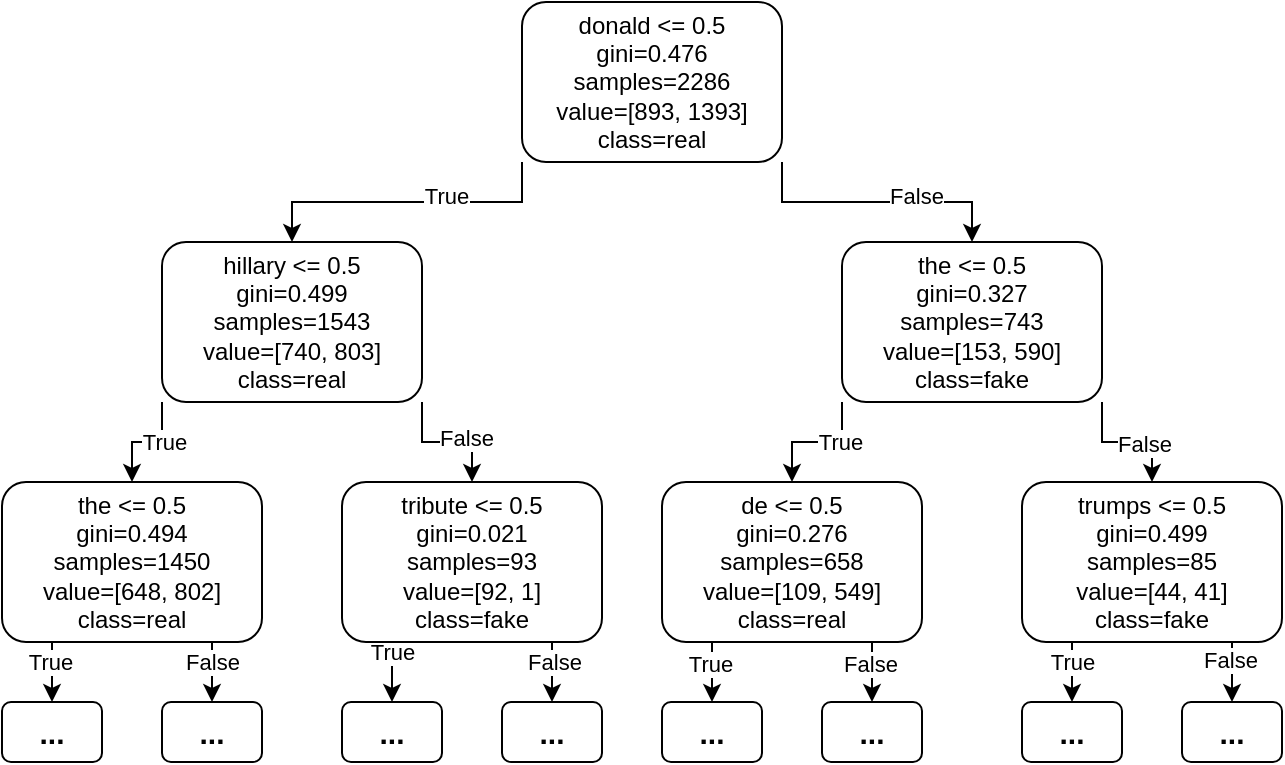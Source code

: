 <mxfile version="15.3.1" type="github">
  <diagram id="vTtiTyFA57nowFA-XkGW" name="Page-1">
    <mxGraphModel dx="734" dy="633" grid="1" gridSize="10" guides="1" tooltips="1" connect="1" arrows="1" fold="1" page="1" pageScale="1" pageWidth="850" pageHeight="1100" math="0" shadow="0">
      <root>
        <mxCell id="0" />
        <mxCell id="1" parent="0" />
        <mxCell id="-qbnsCz_OFFYKavbH4F8-8" style="edgeStyle=orthogonalEdgeStyle;rounded=0;orthogonalLoop=1;jettySize=auto;html=1;exitX=0;exitY=1;exitDx=0;exitDy=0;" edge="1" parent="1" source="-qbnsCz_OFFYKavbH4F8-1" target="-qbnsCz_OFFYKavbH4F8-2">
          <mxGeometry relative="1" as="geometry" />
        </mxCell>
        <mxCell id="-qbnsCz_OFFYKavbH4F8-9" value="True" style="edgeLabel;html=1;align=center;verticalAlign=middle;resizable=0;points=[];" vertex="1" connectable="0" parent="-qbnsCz_OFFYKavbH4F8-8">
          <mxGeometry x="-0.247" y="-3" relative="1" as="geometry">
            <mxPoint as="offset" />
          </mxGeometry>
        </mxCell>
        <mxCell id="-qbnsCz_OFFYKavbH4F8-10" style="edgeStyle=orthogonalEdgeStyle;rounded=0;orthogonalLoop=1;jettySize=auto;html=1;exitX=1;exitY=1;exitDx=0;exitDy=0;" edge="1" parent="1" source="-qbnsCz_OFFYKavbH4F8-1" target="-qbnsCz_OFFYKavbH4F8-3">
          <mxGeometry relative="1" as="geometry" />
        </mxCell>
        <mxCell id="-qbnsCz_OFFYKavbH4F8-11" value="False" style="edgeLabel;html=1;align=center;verticalAlign=middle;resizable=0;points=[];" vertex="1" connectable="0" parent="-qbnsCz_OFFYKavbH4F8-10">
          <mxGeometry x="0.28" y="3" relative="1" as="geometry">
            <mxPoint as="offset" />
          </mxGeometry>
        </mxCell>
        <mxCell id="-qbnsCz_OFFYKavbH4F8-1" value="donald &amp;lt;= 0.5&lt;br&gt;gini=0.476&lt;br&gt;samples=2286&lt;br&gt;value=[893, 1393]&lt;br&gt;class=real" style="rounded=1;whiteSpace=wrap;html=1;" vertex="1" parent="1">
          <mxGeometry x="320" y="100" width="130" height="80" as="geometry" />
        </mxCell>
        <mxCell id="-qbnsCz_OFFYKavbH4F8-12" style="edgeStyle=orthogonalEdgeStyle;rounded=0;orthogonalLoop=1;jettySize=auto;html=1;exitX=0;exitY=1;exitDx=0;exitDy=0;" edge="1" parent="1" source="-qbnsCz_OFFYKavbH4F8-2" target="-qbnsCz_OFFYKavbH4F8-4">
          <mxGeometry relative="1" as="geometry" />
        </mxCell>
        <mxCell id="-qbnsCz_OFFYKavbH4F8-13" value="True" style="edgeLabel;html=1;align=center;verticalAlign=middle;resizable=0;points=[];" vertex="1" connectable="0" parent="-qbnsCz_OFFYKavbH4F8-12">
          <mxGeometry x="-0.273" y="1" relative="1" as="geometry">
            <mxPoint x="1" y="-1" as="offset" />
          </mxGeometry>
        </mxCell>
        <mxCell id="-qbnsCz_OFFYKavbH4F8-14" style="edgeStyle=orthogonalEdgeStyle;rounded=0;orthogonalLoop=1;jettySize=auto;html=1;exitX=1;exitY=1;exitDx=0;exitDy=0;entryX=0.5;entryY=0;entryDx=0;entryDy=0;" edge="1" parent="1" source="-qbnsCz_OFFYKavbH4F8-2" target="-qbnsCz_OFFYKavbH4F8-5">
          <mxGeometry relative="1" as="geometry" />
        </mxCell>
        <mxCell id="-qbnsCz_OFFYKavbH4F8-15" value="False" style="edgeLabel;html=1;align=center;verticalAlign=middle;resizable=0;points=[];" vertex="1" connectable="0" parent="-qbnsCz_OFFYKavbH4F8-14">
          <mxGeometry x="0.287" y="2" relative="1" as="geometry">
            <mxPoint as="offset" />
          </mxGeometry>
        </mxCell>
        <mxCell id="-qbnsCz_OFFYKavbH4F8-2" value="hillary &amp;lt;= 0.5&lt;br&gt;gini=0.499&lt;br&gt;samples=1543&lt;br&gt;value=[740, 803]&lt;br&gt;class=real" style="rounded=1;whiteSpace=wrap;html=1;" vertex="1" parent="1">
          <mxGeometry x="140" y="220" width="130" height="80" as="geometry" />
        </mxCell>
        <mxCell id="-qbnsCz_OFFYKavbH4F8-16" style="edgeStyle=orthogonalEdgeStyle;rounded=0;orthogonalLoop=1;jettySize=auto;html=1;exitX=0;exitY=1;exitDx=0;exitDy=0;" edge="1" parent="1" source="-qbnsCz_OFFYKavbH4F8-3" target="-qbnsCz_OFFYKavbH4F8-6">
          <mxGeometry relative="1" as="geometry" />
        </mxCell>
        <mxCell id="-qbnsCz_OFFYKavbH4F8-17" value="True" style="edgeLabel;html=1;align=center;verticalAlign=middle;resizable=0;points=[];" vertex="1" connectable="0" parent="-qbnsCz_OFFYKavbH4F8-16">
          <mxGeometry x="-0.358" relative="1" as="geometry">
            <mxPoint as="offset" />
          </mxGeometry>
        </mxCell>
        <mxCell id="-qbnsCz_OFFYKavbH4F8-18" style="edgeStyle=orthogonalEdgeStyle;rounded=0;orthogonalLoop=1;jettySize=auto;html=1;exitX=1;exitY=1;exitDx=0;exitDy=0;" edge="1" parent="1" source="-qbnsCz_OFFYKavbH4F8-3" target="-qbnsCz_OFFYKavbH4F8-7">
          <mxGeometry relative="1" as="geometry" />
        </mxCell>
        <mxCell id="-qbnsCz_OFFYKavbH4F8-19" value="False" style="edgeLabel;html=1;align=center;verticalAlign=middle;resizable=0;points=[];" vertex="1" connectable="0" parent="-qbnsCz_OFFYKavbH4F8-18">
          <mxGeometry x="0.263" y="-1" relative="1" as="geometry">
            <mxPoint as="offset" />
          </mxGeometry>
        </mxCell>
        <mxCell id="-qbnsCz_OFFYKavbH4F8-3" value="the &amp;lt;= 0.5&lt;br&gt;gini=0.327&lt;br&gt;samples=743&lt;br&gt;value=[153, 590]&lt;br&gt;class=fake" style="rounded=1;whiteSpace=wrap;html=1;" vertex="1" parent="1">
          <mxGeometry x="480" y="220" width="130" height="80" as="geometry" />
        </mxCell>
        <mxCell id="-qbnsCz_OFFYKavbH4F8-36" style="edgeStyle=orthogonalEdgeStyle;rounded=0;orthogonalLoop=1;jettySize=auto;html=1;exitX=0.75;exitY=1;exitDx=0;exitDy=0;entryX=0.5;entryY=0;entryDx=0;entryDy=0;" edge="1" parent="1" source="-qbnsCz_OFFYKavbH4F8-4" target="-qbnsCz_OFFYKavbH4F8-21">
          <mxGeometry relative="1" as="geometry" />
        </mxCell>
        <mxCell id="-qbnsCz_OFFYKavbH4F8-39" value="False" style="edgeLabel;html=1;align=center;verticalAlign=middle;resizable=0;points=[];" vertex="1" connectable="0" parent="-qbnsCz_OFFYKavbH4F8-36">
          <mxGeometry x="-0.103" relative="1" as="geometry">
            <mxPoint as="offset" />
          </mxGeometry>
        </mxCell>
        <mxCell id="-qbnsCz_OFFYKavbH4F8-37" style="edgeStyle=orthogonalEdgeStyle;rounded=0;orthogonalLoop=1;jettySize=auto;html=1;exitX=0.25;exitY=1;exitDx=0;exitDy=0;entryX=0.5;entryY=0;entryDx=0;entryDy=0;" edge="1" parent="1" source="-qbnsCz_OFFYKavbH4F8-4" target="-qbnsCz_OFFYKavbH4F8-20">
          <mxGeometry relative="1" as="geometry" />
        </mxCell>
        <mxCell id="-qbnsCz_OFFYKavbH4F8-38" value="True" style="edgeLabel;html=1;align=center;verticalAlign=middle;resizable=0;points=[];" vertex="1" connectable="0" parent="-qbnsCz_OFFYKavbH4F8-37">
          <mxGeometry x="-0.082" y="-1" relative="1" as="geometry">
            <mxPoint as="offset" />
          </mxGeometry>
        </mxCell>
        <mxCell id="-qbnsCz_OFFYKavbH4F8-4" value="the &amp;lt;= 0.5&lt;br&gt;gini=0.494&lt;br&gt;samples=1450&lt;br&gt;value=[648, 802]&lt;br&gt;class=real" style="rounded=1;whiteSpace=wrap;html=1;" vertex="1" parent="1">
          <mxGeometry x="60" y="340" width="130" height="80" as="geometry" />
        </mxCell>
        <mxCell id="-qbnsCz_OFFYKavbH4F8-34" style="edgeStyle=orthogonalEdgeStyle;rounded=0;orthogonalLoop=1;jettySize=auto;html=1;exitX=0.75;exitY=1;exitDx=0;exitDy=0;entryX=0.5;entryY=0;entryDx=0;entryDy=0;" edge="1" parent="1" source="-qbnsCz_OFFYKavbH4F8-5" target="-qbnsCz_OFFYKavbH4F8-25">
          <mxGeometry relative="1" as="geometry" />
        </mxCell>
        <mxCell id="-qbnsCz_OFFYKavbH4F8-41" value="False" style="edgeLabel;html=1;align=center;verticalAlign=middle;resizable=0;points=[];" vertex="1" connectable="0" parent="-qbnsCz_OFFYKavbH4F8-34">
          <mxGeometry x="-0.06" y="1" relative="1" as="geometry">
            <mxPoint as="offset" />
          </mxGeometry>
        </mxCell>
        <mxCell id="-qbnsCz_OFFYKavbH4F8-35" style="edgeStyle=orthogonalEdgeStyle;rounded=0;orthogonalLoop=1;jettySize=auto;html=1;exitX=0.25;exitY=1;exitDx=0;exitDy=0;entryX=0.5;entryY=0;entryDx=0;entryDy=0;" edge="1" parent="1" source="-qbnsCz_OFFYKavbH4F8-5" target="-qbnsCz_OFFYKavbH4F8-24">
          <mxGeometry relative="1" as="geometry" />
        </mxCell>
        <mxCell id="-qbnsCz_OFFYKavbH4F8-40" value="True" style="edgeLabel;html=1;align=center;verticalAlign=middle;resizable=0;points=[];" vertex="1" connectable="0" parent="-qbnsCz_OFFYKavbH4F8-35">
          <mxGeometry x="-0.338" relative="1" as="geometry">
            <mxPoint as="offset" />
          </mxGeometry>
        </mxCell>
        <mxCell id="-qbnsCz_OFFYKavbH4F8-5" value="tribute &amp;lt;= 0.5&lt;br&gt;gini=0.021&lt;br&gt;samples=93&lt;br&gt;value=[92, 1]&lt;br&gt;class=fake" style="rounded=1;whiteSpace=wrap;html=1;" vertex="1" parent="1">
          <mxGeometry x="230" y="340" width="130" height="80" as="geometry" />
        </mxCell>
        <mxCell id="-qbnsCz_OFFYKavbH4F8-32" style="edgeStyle=orthogonalEdgeStyle;rounded=0;orthogonalLoop=1;jettySize=auto;html=1;exitX=0.75;exitY=1;exitDx=0;exitDy=0;entryX=0.5;entryY=0;entryDx=0;entryDy=0;" edge="1" parent="1" source="-qbnsCz_OFFYKavbH4F8-6" target="-qbnsCz_OFFYKavbH4F8-27">
          <mxGeometry relative="1" as="geometry" />
        </mxCell>
        <mxCell id="-qbnsCz_OFFYKavbH4F8-43" value="False" style="edgeLabel;html=1;align=center;verticalAlign=middle;resizable=0;points=[];" vertex="1" connectable="0" parent="-qbnsCz_OFFYKavbH4F8-32">
          <mxGeometry x="-0.035" y="-1" relative="1" as="geometry">
            <mxPoint as="offset" />
          </mxGeometry>
        </mxCell>
        <mxCell id="-qbnsCz_OFFYKavbH4F8-33" style="edgeStyle=orthogonalEdgeStyle;rounded=0;orthogonalLoop=1;jettySize=auto;html=1;exitX=0.25;exitY=1;exitDx=0;exitDy=0;entryX=0.5;entryY=0;entryDx=0;entryDy=0;" edge="1" parent="1" source="-qbnsCz_OFFYKavbH4F8-6" target="-qbnsCz_OFFYKavbH4F8-26">
          <mxGeometry relative="1" as="geometry" />
        </mxCell>
        <mxCell id="-qbnsCz_OFFYKavbH4F8-42" value="True" style="edgeLabel;html=1;align=center;verticalAlign=middle;resizable=0;points=[];" vertex="1" connectable="0" parent="-qbnsCz_OFFYKavbH4F8-33">
          <mxGeometry x="-0.018" y="-1" relative="1" as="geometry">
            <mxPoint as="offset" />
          </mxGeometry>
        </mxCell>
        <mxCell id="-qbnsCz_OFFYKavbH4F8-6" value="de &amp;lt;= 0.5&lt;br&gt;gini=0.276&lt;br&gt;samples=658&lt;br&gt;value=[109, 549]&lt;br&gt;class=real" style="rounded=1;whiteSpace=wrap;html=1;" vertex="1" parent="1">
          <mxGeometry x="390" y="340" width="130" height="80" as="geometry" />
        </mxCell>
        <mxCell id="-qbnsCz_OFFYKavbH4F8-30" style="edgeStyle=orthogonalEdgeStyle;rounded=0;orthogonalLoop=1;jettySize=auto;html=1;exitX=0.75;exitY=1;exitDx=0;exitDy=0;entryX=0.5;entryY=0;entryDx=0;entryDy=0;" edge="1" parent="1" source="-qbnsCz_OFFYKavbH4F8-7" target="-qbnsCz_OFFYKavbH4F8-29">
          <mxGeometry relative="1" as="geometry" />
        </mxCell>
        <mxCell id="-qbnsCz_OFFYKavbH4F8-45" value="False" style="edgeLabel;html=1;align=center;verticalAlign=middle;resizable=0;points=[];" vertex="1" connectable="0" parent="-qbnsCz_OFFYKavbH4F8-30">
          <mxGeometry x="-0.141" y="-1" relative="1" as="geometry">
            <mxPoint as="offset" />
          </mxGeometry>
        </mxCell>
        <mxCell id="-qbnsCz_OFFYKavbH4F8-31" style="edgeStyle=orthogonalEdgeStyle;rounded=0;orthogonalLoop=1;jettySize=auto;html=1;exitX=0.25;exitY=1;exitDx=0;exitDy=0;entryX=0.5;entryY=0;entryDx=0;entryDy=0;" edge="1" parent="1" source="-qbnsCz_OFFYKavbH4F8-7" target="-qbnsCz_OFFYKavbH4F8-28">
          <mxGeometry relative="1" as="geometry" />
        </mxCell>
        <mxCell id="-qbnsCz_OFFYKavbH4F8-44" value="True" style="edgeLabel;html=1;align=center;verticalAlign=middle;resizable=0;points=[];" vertex="1" connectable="0" parent="-qbnsCz_OFFYKavbH4F8-31">
          <mxGeometry x="-0.099" relative="1" as="geometry">
            <mxPoint as="offset" />
          </mxGeometry>
        </mxCell>
        <mxCell id="-qbnsCz_OFFYKavbH4F8-7" value="trumps &amp;lt;= 0.5&lt;br&gt;gini=0.499&lt;br&gt;samples=85&lt;br&gt;value=[44, 41]&lt;br&gt;class=fake" style="rounded=1;whiteSpace=wrap;html=1;" vertex="1" parent="1">
          <mxGeometry x="570" y="340" width="130" height="80" as="geometry" />
        </mxCell>
        <mxCell id="-qbnsCz_OFFYKavbH4F8-20" value="&lt;b&gt;&lt;font style=&quot;font-size: 15px&quot;&gt;...&lt;/font&gt;&lt;/b&gt;" style="rounded=1;whiteSpace=wrap;html=1;" vertex="1" parent="1">
          <mxGeometry x="60" y="450" width="50" height="30" as="geometry" />
        </mxCell>
        <mxCell id="-qbnsCz_OFFYKavbH4F8-21" value="&lt;b&gt;&lt;font style=&quot;font-size: 15px&quot;&gt;...&lt;/font&gt;&lt;/b&gt;" style="rounded=1;whiteSpace=wrap;html=1;" vertex="1" parent="1">
          <mxGeometry x="140" y="450" width="50" height="30" as="geometry" />
        </mxCell>
        <mxCell id="-qbnsCz_OFFYKavbH4F8-24" value="&lt;b&gt;&lt;font style=&quot;font-size: 15px&quot;&gt;...&lt;/font&gt;&lt;/b&gt;" style="rounded=1;whiteSpace=wrap;html=1;" vertex="1" parent="1">
          <mxGeometry x="230" y="450" width="50" height="30" as="geometry" />
        </mxCell>
        <mxCell id="-qbnsCz_OFFYKavbH4F8-25" value="&lt;b&gt;&lt;font style=&quot;font-size: 15px&quot;&gt;...&lt;/font&gt;&lt;/b&gt;" style="rounded=1;whiteSpace=wrap;html=1;" vertex="1" parent="1">
          <mxGeometry x="310" y="450" width="50" height="30" as="geometry" />
        </mxCell>
        <mxCell id="-qbnsCz_OFFYKavbH4F8-26" value="&lt;b&gt;&lt;font style=&quot;font-size: 15px&quot;&gt;...&lt;/font&gt;&lt;/b&gt;" style="rounded=1;whiteSpace=wrap;html=1;" vertex="1" parent="1">
          <mxGeometry x="390" y="450" width="50" height="30" as="geometry" />
        </mxCell>
        <mxCell id="-qbnsCz_OFFYKavbH4F8-27" value="&lt;b&gt;&lt;font style=&quot;font-size: 15px&quot;&gt;...&lt;/font&gt;&lt;/b&gt;" style="rounded=1;whiteSpace=wrap;html=1;" vertex="1" parent="1">
          <mxGeometry x="470" y="450" width="50" height="30" as="geometry" />
        </mxCell>
        <mxCell id="-qbnsCz_OFFYKavbH4F8-28" value="&lt;b&gt;&lt;font style=&quot;font-size: 15px&quot;&gt;...&lt;/font&gt;&lt;/b&gt;" style="rounded=1;whiteSpace=wrap;html=1;" vertex="1" parent="1">
          <mxGeometry x="570" y="450" width="50" height="30" as="geometry" />
        </mxCell>
        <mxCell id="-qbnsCz_OFFYKavbH4F8-29" value="&lt;b&gt;&lt;font style=&quot;font-size: 15px&quot;&gt;...&lt;/font&gt;&lt;/b&gt;" style="rounded=1;whiteSpace=wrap;html=1;" vertex="1" parent="1">
          <mxGeometry x="650" y="450" width="50" height="30" as="geometry" />
        </mxCell>
      </root>
    </mxGraphModel>
  </diagram>
</mxfile>
